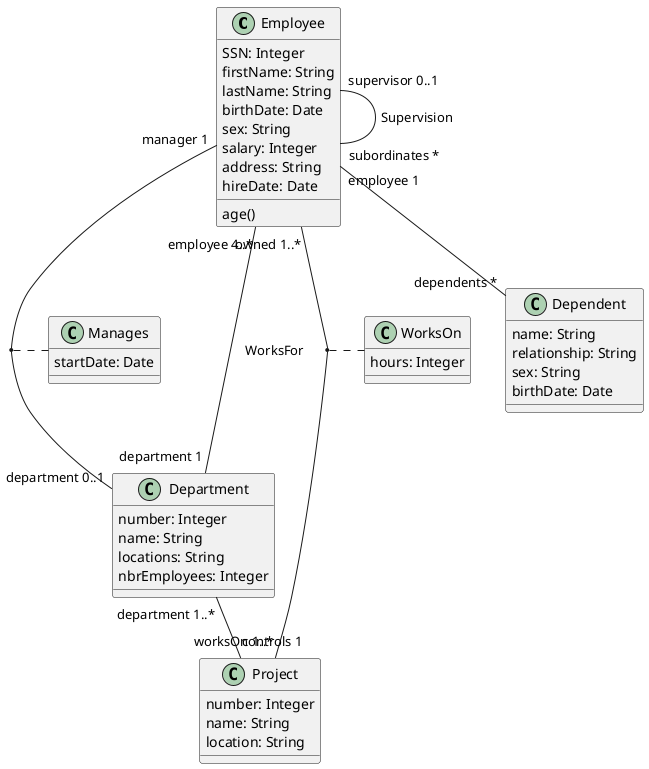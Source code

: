 @startuml EmploymentAgency

' classes '
class Employee{
    SSN: Integer
    firstName: String
    lastName: String
    birthDate: Date
    sex: String
    salary: Integer
    address: String
    hireDate: Date
    age()
}

class Department{
    number: Integer
    name: String
    locations: String
    nbrEmployees: Integer
}

class Project{
    number: Integer
    name: String
    location: String
}

class Dependent{
    name: String
    relationship: String
    sex: String
    birthDate: Date
}

class Manages{
    startDate: Date
    }

class WorksOn{
    hours: Integer
    }

' associations '
Employee "manager 1" -- "department 0..1" Department
(Employee, Department) .. Manages

Employee "employee 4..*" -- "department 1" Department: WorksFor

Employee "owned 1..*" -- "worksOn 1..*" Project
(Employee, Project) .. WorksOn

Employee "supervisor 0..1" -- "subordinates *" Employee: Supervision

Employee "employee 1" -- "dependents *" Dependent

Department "department 1..*" -- "controls 1" Project

@enduml